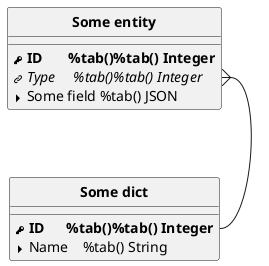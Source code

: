 {
  "sha1": "ap3ufphrhjimr5d5f75dx19qtg7g04g",
  "insertion": {
    "when": "2024-05-30T20:48:21.922Z",
    "user": "plantuml@gmail.com"
  }
}
@startuml
hide empty methods
hide circle

'skinparam linetype ortho

!define PK <size:12><&key></size><b>
!define FK <size:12><&link-intact></size><i>
!define PP <size:12><&caret-right></size>

class "<b> Some dict </b>" as d {
    PK ID      %tab()%tab() Integer
    PP Name    %tab() String
}

class "<b> Some entity </b>" as e {
    PK ID       %tab()%tab() Integer
    FK Type     %tab()%tab() Integer
    PP Some field %tab() JSON
}

e::Type }-- d::ID

@enduml
